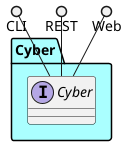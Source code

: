 @startuml



package "Cyber" #aaffff {

    interface "Cyber" as i {
    
    }
}

CLI ()-- i
REST ()-- i
Web ()-- i

package "Cyber" #aaffff {
    
}



@enduml
